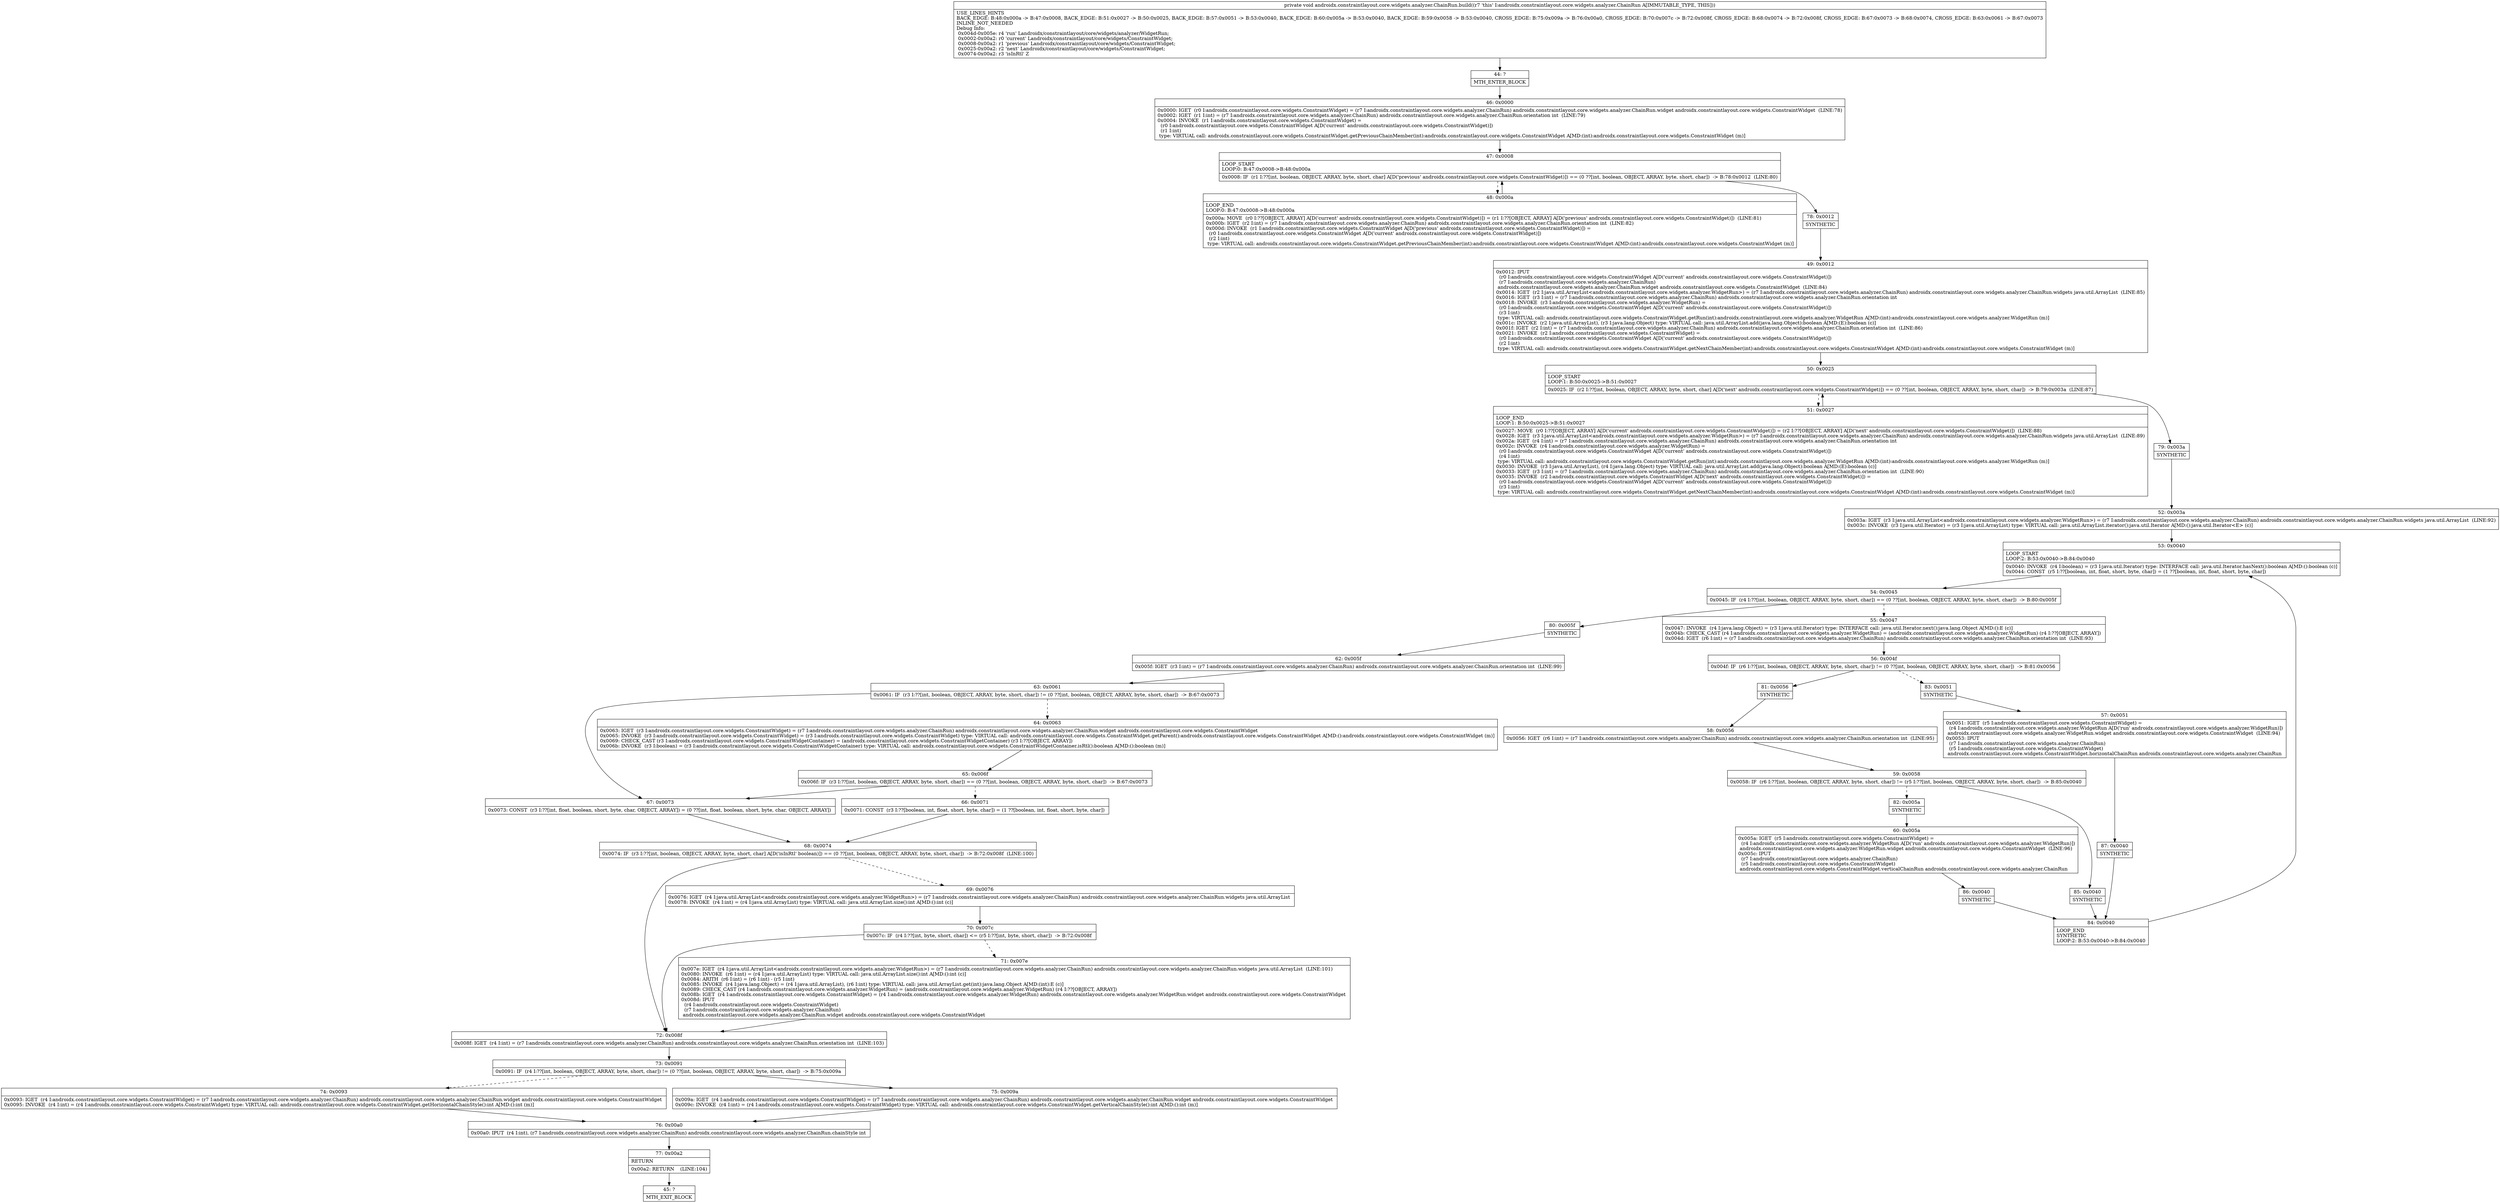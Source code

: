 digraph "CFG forandroidx.constraintlayout.core.widgets.analyzer.ChainRun.build()V" {
Node_44 [shape=record,label="{44\:\ ?|MTH_ENTER_BLOCK\l}"];
Node_46 [shape=record,label="{46\:\ 0x0000|0x0000: IGET  (r0 I:androidx.constraintlayout.core.widgets.ConstraintWidget) = (r7 I:androidx.constraintlayout.core.widgets.analyzer.ChainRun) androidx.constraintlayout.core.widgets.analyzer.ChainRun.widget androidx.constraintlayout.core.widgets.ConstraintWidget  (LINE:78)\l0x0002: IGET  (r1 I:int) = (r7 I:androidx.constraintlayout.core.widgets.analyzer.ChainRun) androidx.constraintlayout.core.widgets.analyzer.ChainRun.orientation int  (LINE:79)\l0x0004: INVOKE  (r1 I:androidx.constraintlayout.core.widgets.ConstraintWidget) = \l  (r0 I:androidx.constraintlayout.core.widgets.ConstraintWidget A[D('current' androidx.constraintlayout.core.widgets.ConstraintWidget)])\l  (r1 I:int)\l type: VIRTUAL call: androidx.constraintlayout.core.widgets.ConstraintWidget.getPreviousChainMember(int):androidx.constraintlayout.core.widgets.ConstraintWidget A[MD:(int):androidx.constraintlayout.core.widgets.ConstraintWidget (m)]\l}"];
Node_47 [shape=record,label="{47\:\ 0x0008|LOOP_START\lLOOP:0: B:47:0x0008\-\>B:48:0x000a\l|0x0008: IF  (r1 I:??[int, boolean, OBJECT, ARRAY, byte, short, char] A[D('previous' androidx.constraintlayout.core.widgets.ConstraintWidget)]) == (0 ??[int, boolean, OBJECT, ARRAY, byte, short, char])  \-\> B:78:0x0012  (LINE:80)\l}"];
Node_48 [shape=record,label="{48\:\ 0x000a|LOOP_END\lLOOP:0: B:47:0x0008\-\>B:48:0x000a\l|0x000a: MOVE  (r0 I:??[OBJECT, ARRAY] A[D('current' androidx.constraintlayout.core.widgets.ConstraintWidget)]) = (r1 I:??[OBJECT, ARRAY] A[D('previous' androidx.constraintlayout.core.widgets.ConstraintWidget)])  (LINE:81)\l0x000b: IGET  (r2 I:int) = (r7 I:androidx.constraintlayout.core.widgets.analyzer.ChainRun) androidx.constraintlayout.core.widgets.analyzer.ChainRun.orientation int  (LINE:82)\l0x000d: INVOKE  (r1 I:androidx.constraintlayout.core.widgets.ConstraintWidget A[D('previous' androidx.constraintlayout.core.widgets.ConstraintWidget)]) = \l  (r0 I:androidx.constraintlayout.core.widgets.ConstraintWidget A[D('current' androidx.constraintlayout.core.widgets.ConstraintWidget)])\l  (r2 I:int)\l type: VIRTUAL call: androidx.constraintlayout.core.widgets.ConstraintWidget.getPreviousChainMember(int):androidx.constraintlayout.core.widgets.ConstraintWidget A[MD:(int):androidx.constraintlayout.core.widgets.ConstraintWidget (m)]\l}"];
Node_78 [shape=record,label="{78\:\ 0x0012|SYNTHETIC\l}"];
Node_49 [shape=record,label="{49\:\ 0x0012|0x0012: IPUT  \l  (r0 I:androidx.constraintlayout.core.widgets.ConstraintWidget A[D('current' androidx.constraintlayout.core.widgets.ConstraintWidget)])\l  (r7 I:androidx.constraintlayout.core.widgets.analyzer.ChainRun)\l androidx.constraintlayout.core.widgets.analyzer.ChainRun.widget androidx.constraintlayout.core.widgets.ConstraintWidget  (LINE:84)\l0x0014: IGET  (r2 I:java.util.ArrayList\<androidx.constraintlayout.core.widgets.analyzer.WidgetRun\>) = (r7 I:androidx.constraintlayout.core.widgets.analyzer.ChainRun) androidx.constraintlayout.core.widgets.analyzer.ChainRun.widgets java.util.ArrayList  (LINE:85)\l0x0016: IGET  (r3 I:int) = (r7 I:androidx.constraintlayout.core.widgets.analyzer.ChainRun) androidx.constraintlayout.core.widgets.analyzer.ChainRun.orientation int \l0x0018: INVOKE  (r3 I:androidx.constraintlayout.core.widgets.analyzer.WidgetRun) = \l  (r0 I:androidx.constraintlayout.core.widgets.ConstraintWidget A[D('current' androidx.constraintlayout.core.widgets.ConstraintWidget)])\l  (r3 I:int)\l type: VIRTUAL call: androidx.constraintlayout.core.widgets.ConstraintWidget.getRun(int):androidx.constraintlayout.core.widgets.analyzer.WidgetRun A[MD:(int):androidx.constraintlayout.core.widgets.analyzer.WidgetRun (m)]\l0x001c: INVOKE  (r2 I:java.util.ArrayList), (r3 I:java.lang.Object) type: VIRTUAL call: java.util.ArrayList.add(java.lang.Object):boolean A[MD:(E):boolean (c)]\l0x001f: IGET  (r2 I:int) = (r7 I:androidx.constraintlayout.core.widgets.analyzer.ChainRun) androidx.constraintlayout.core.widgets.analyzer.ChainRun.orientation int  (LINE:86)\l0x0021: INVOKE  (r2 I:androidx.constraintlayout.core.widgets.ConstraintWidget) = \l  (r0 I:androidx.constraintlayout.core.widgets.ConstraintWidget A[D('current' androidx.constraintlayout.core.widgets.ConstraintWidget)])\l  (r2 I:int)\l type: VIRTUAL call: androidx.constraintlayout.core.widgets.ConstraintWidget.getNextChainMember(int):androidx.constraintlayout.core.widgets.ConstraintWidget A[MD:(int):androidx.constraintlayout.core.widgets.ConstraintWidget (m)]\l}"];
Node_50 [shape=record,label="{50\:\ 0x0025|LOOP_START\lLOOP:1: B:50:0x0025\-\>B:51:0x0027\l|0x0025: IF  (r2 I:??[int, boolean, OBJECT, ARRAY, byte, short, char] A[D('next' androidx.constraintlayout.core.widgets.ConstraintWidget)]) == (0 ??[int, boolean, OBJECT, ARRAY, byte, short, char])  \-\> B:79:0x003a  (LINE:87)\l}"];
Node_51 [shape=record,label="{51\:\ 0x0027|LOOP_END\lLOOP:1: B:50:0x0025\-\>B:51:0x0027\l|0x0027: MOVE  (r0 I:??[OBJECT, ARRAY] A[D('current' androidx.constraintlayout.core.widgets.ConstraintWidget)]) = (r2 I:??[OBJECT, ARRAY] A[D('next' androidx.constraintlayout.core.widgets.ConstraintWidget)])  (LINE:88)\l0x0028: IGET  (r3 I:java.util.ArrayList\<androidx.constraintlayout.core.widgets.analyzer.WidgetRun\>) = (r7 I:androidx.constraintlayout.core.widgets.analyzer.ChainRun) androidx.constraintlayout.core.widgets.analyzer.ChainRun.widgets java.util.ArrayList  (LINE:89)\l0x002a: IGET  (r4 I:int) = (r7 I:androidx.constraintlayout.core.widgets.analyzer.ChainRun) androidx.constraintlayout.core.widgets.analyzer.ChainRun.orientation int \l0x002c: INVOKE  (r4 I:androidx.constraintlayout.core.widgets.analyzer.WidgetRun) = \l  (r0 I:androidx.constraintlayout.core.widgets.ConstraintWidget A[D('current' androidx.constraintlayout.core.widgets.ConstraintWidget)])\l  (r4 I:int)\l type: VIRTUAL call: androidx.constraintlayout.core.widgets.ConstraintWidget.getRun(int):androidx.constraintlayout.core.widgets.analyzer.WidgetRun A[MD:(int):androidx.constraintlayout.core.widgets.analyzer.WidgetRun (m)]\l0x0030: INVOKE  (r3 I:java.util.ArrayList), (r4 I:java.lang.Object) type: VIRTUAL call: java.util.ArrayList.add(java.lang.Object):boolean A[MD:(E):boolean (c)]\l0x0033: IGET  (r3 I:int) = (r7 I:androidx.constraintlayout.core.widgets.analyzer.ChainRun) androidx.constraintlayout.core.widgets.analyzer.ChainRun.orientation int  (LINE:90)\l0x0035: INVOKE  (r2 I:androidx.constraintlayout.core.widgets.ConstraintWidget A[D('next' androidx.constraintlayout.core.widgets.ConstraintWidget)]) = \l  (r0 I:androidx.constraintlayout.core.widgets.ConstraintWidget A[D('current' androidx.constraintlayout.core.widgets.ConstraintWidget)])\l  (r3 I:int)\l type: VIRTUAL call: androidx.constraintlayout.core.widgets.ConstraintWidget.getNextChainMember(int):androidx.constraintlayout.core.widgets.ConstraintWidget A[MD:(int):androidx.constraintlayout.core.widgets.ConstraintWidget (m)]\l}"];
Node_79 [shape=record,label="{79\:\ 0x003a|SYNTHETIC\l}"];
Node_52 [shape=record,label="{52\:\ 0x003a|0x003a: IGET  (r3 I:java.util.ArrayList\<androidx.constraintlayout.core.widgets.analyzer.WidgetRun\>) = (r7 I:androidx.constraintlayout.core.widgets.analyzer.ChainRun) androidx.constraintlayout.core.widgets.analyzer.ChainRun.widgets java.util.ArrayList  (LINE:92)\l0x003c: INVOKE  (r3 I:java.util.Iterator) = (r3 I:java.util.ArrayList) type: VIRTUAL call: java.util.ArrayList.iterator():java.util.Iterator A[MD:():java.util.Iterator\<E\> (c)]\l}"];
Node_53 [shape=record,label="{53\:\ 0x0040|LOOP_START\lLOOP:2: B:53:0x0040\-\>B:84:0x0040\l|0x0040: INVOKE  (r4 I:boolean) = (r3 I:java.util.Iterator) type: INTERFACE call: java.util.Iterator.hasNext():boolean A[MD:():boolean (c)]\l0x0044: CONST  (r5 I:??[boolean, int, float, short, byte, char]) = (1 ??[boolean, int, float, short, byte, char]) \l}"];
Node_54 [shape=record,label="{54\:\ 0x0045|0x0045: IF  (r4 I:??[int, boolean, OBJECT, ARRAY, byte, short, char]) == (0 ??[int, boolean, OBJECT, ARRAY, byte, short, char])  \-\> B:80:0x005f \l}"];
Node_55 [shape=record,label="{55\:\ 0x0047|0x0047: INVOKE  (r4 I:java.lang.Object) = (r3 I:java.util.Iterator) type: INTERFACE call: java.util.Iterator.next():java.lang.Object A[MD:():E (c)]\l0x004b: CHECK_CAST (r4 I:androidx.constraintlayout.core.widgets.analyzer.WidgetRun) = (androidx.constraintlayout.core.widgets.analyzer.WidgetRun) (r4 I:??[OBJECT, ARRAY]) \l0x004d: IGET  (r6 I:int) = (r7 I:androidx.constraintlayout.core.widgets.analyzer.ChainRun) androidx.constraintlayout.core.widgets.analyzer.ChainRun.orientation int  (LINE:93)\l}"];
Node_56 [shape=record,label="{56\:\ 0x004f|0x004f: IF  (r6 I:??[int, boolean, OBJECT, ARRAY, byte, short, char]) != (0 ??[int, boolean, OBJECT, ARRAY, byte, short, char])  \-\> B:81:0x0056 \l}"];
Node_81 [shape=record,label="{81\:\ 0x0056|SYNTHETIC\l}"];
Node_58 [shape=record,label="{58\:\ 0x0056|0x0056: IGET  (r6 I:int) = (r7 I:androidx.constraintlayout.core.widgets.analyzer.ChainRun) androidx.constraintlayout.core.widgets.analyzer.ChainRun.orientation int  (LINE:95)\l}"];
Node_59 [shape=record,label="{59\:\ 0x0058|0x0058: IF  (r6 I:??[int, boolean, OBJECT, ARRAY, byte, short, char]) != (r5 I:??[int, boolean, OBJECT, ARRAY, byte, short, char])  \-\> B:85:0x0040 \l}"];
Node_82 [shape=record,label="{82\:\ 0x005a|SYNTHETIC\l}"];
Node_60 [shape=record,label="{60\:\ 0x005a|0x005a: IGET  (r5 I:androidx.constraintlayout.core.widgets.ConstraintWidget) = \l  (r4 I:androidx.constraintlayout.core.widgets.analyzer.WidgetRun A[D('run' androidx.constraintlayout.core.widgets.analyzer.WidgetRun)])\l androidx.constraintlayout.core.widgets.analyzer.WidgetRun.widget androidx.constraintlayout.core.widgets.ConstraintWidget  (LINE:96)\l0x005c: IPUT  \l  (r7 I:androidx.constraintlayout.core.widgets.analyzer.ChainRun)\l  (r5 I:androidx.constraintlayout.core.widgets.ConstraintWidget)\l androidx.constraintlayout.core.widgets.ConstraintWidget.verticalChainRun androidx.constraintlayout.core.widgets.analyzer.ChainRun \l}"];
Node_86 [shape=record,label="{86\:\ 0x0040|SYNTHETIC\l}"];
Node_84 [shape=record,label="{84\:\ 0x0040|LOOP_END\lSYNTHETIC\lLOOP:2: B:53:0x0040\-\>B:84:0x0040\l}"];
Node_85 [shape=record,label="{85\:\ 0x0040|SYNTHETIC\l}"];
Node_83 [shape=record,label="{83\:\ 0x0051|SYNTHETIC\l}"];
Node_57 [shape=record,label="{57\:\ 0x0051|0x0051: IGET  (r5 I:androidx.constraintlayout.core.widgets.ConstraintWidget) = \l  (r4 I:androidx.constraintlayout.core.widgets.analyzer.WidgetRun A[D('run' androidx.constraintlayout.core.widgets.analyzer.WidgetRun)])\l androidx.constraintlayout.core.widgets.analyzer.WidgetRun.widget androidx.constraintlayout.core.widgets.ConstraintWidget  (LINE:94)\l0x0053: IPUT  \l  (r7 I:androidx.constraintlayout.core.widgets.analyzer.ChainRun)\l  (r5 I:androidx.constraintlayout.core.widgets.ConstraintWidget)\l androidx.constraintlayout.core.widgets.ConstraintWidget.horizontalChainRun androidx.constraintlayout.core.widgets.analyzer.ChainRun \l}"];
Node_87 [shape=record,label="{87\:\ 0x0040|SYNTHETIC\l}"];
Node_80 [shape=record,label="{80\:\ 0x005f|SYNTHETIC\l}"];
Node_62 [shape=record,label="{62\:\ 0x005f|0x005f: IGET  (r3 I:int) = (r7 I:androidx.constraintlayout.core.widgets.analyzer.ChainRun) androidx.constraintlayout.core.widgets.analyzer.ChainRun.orientation int  (LINE:99)\l}"];
Node_63 [shape=record,label="{63\:\ 0x0061|0x0061: IF  (r3 I:??[int, boolean, OBJECT, ARRAY, byte, short, char]) != (0 ??[int, boolean, OBJECT, ARRAY, byte, short, char])  \-\> B:67:0x0073 \l}"];
Node_64 [shape=record,label="{64\:\ 0x0063|0x0063: IGET  (r3 I:androidx.constraintlayout.core.widgets.ConstraintWidget) = (r7 I:androidx.constraintlayout.core.widgets.analyzer.ChainRun) androidx.constraintlayout.core.widgets.analyzer.ChainRun.widget androidx.constraintlayout.core.widgets.ConstraintWidget \l0x0065: INVOKE  (r3 I:androidx.constraintlayout.core.widgets.ConstraintWidget) = (r3 I:androidx.constraintlayout.core.widgets.ConstraintWidget) type: VIRTUAL call: androidx.constraintlayout.core.widgets.ConstraintWidget.getParent():androidx.constraintlayout.core.widgets.ConstraintWidget A[MD:():androidx.constraintlayout.core.widgets.ConstraintWidget (m)]\l0x0069: CHECK_CAST (r3 I:androidx.constraintlayout.core.widgets.ConstraintWidgetContainer) = (androidx.constraintlayout.core.widgets.ConstraintWidgetContainer) (r3 I:??[OBJECT, ARRAY]) \l0x006b: INVOKE  (r3 I:boolean) = (r3 I:androidx.constraintlayout.core.widgets.ConstraintWidgetContainer) type: VIRTUAL call: androidx.constraintlayout.core.widgets.ConstraintWidgetContainer.isRtl():boolean A[MD:():boolean (m)]\l}"];
Node_65 [shape=record,label="{65\:\ 0x006f|0x006f: IF  (r3 I:??[int, boolean, OBJECT, ARRAY, byte, short, char]) == (0 ??[int, boolean, OBJECT, ARRAY, byte, short, char])  \-\> B:67:0x0073 \l}"];
Node_66 [shape=record,label="{66\:\ 0x0071|0x0071: CONST  (r3 I:??[boolean, int, float, short, byte, char]) = (1 ??[boolean, int, float, short, byte, char]) \l}"];
Node_68 [shape=record,label="{68\:\ 0x0074|0x0074: IF  (r3 I:??[int, boolean, OBJECT, ARRAY, byte, short, char] A[D('isInRtl' boolean)]) == (0 ??[int, boolean, OBJECT, ARRAY, byte, short, char])  \-\> B:72:0x008f  (LINE:100)\l}"];
Node_69 [shape=record,label="{69\:\ 0x0076|0x0076: IGET  (r4 I:java.util.ArrayList\<androidx.constraintlayout.core.widgets.analyzer.WidgetRun\>) = (r7 I:androidx.constraintlayout.core.widgets.analyzer.ChainRun) androidx.constraintlayout.core.widgets.analyzer.ChainRun.widgets java.util.ArrayList \l0x0078: INVOKE  (r4 I:int) = (r4 I:java.util.ArrayList) type: VIRTUAL call: java.util.ArrayList.size():int A[MD:():int (c)]\l}"];
Node_70 [shape=record,label="{70\:\ 0x007c|0x007c: IF  (r4 I:??[int, byte, short, char]) \<= (r5 I:??[int, byte, short, char])  \-\> B:72:0x008f \l}"];
Node_71 [shape=record,label="{71\:\ 0x007e|0x007e: IGET  (r4 I:java.util.ArrayList\<androidx.constraintlayout.core.widgets.analyzer.WidgetRun\>) = (r7 I:androidx.constraintlayout.core.widgets.analyzer.ChainRun) androidx.constraintlayout.core.widgets.analyzer.ChainRun.widgets java.util.ArrayList  (LINE:101)\l0x0080: INVOKE  (r6 I:int) = (r4 I:java.util.ArrayList) type: VIRTUAL call: java.util.ArrayList.size():int A[MD:():int (c)]\l0x0084: ARITH  (r6 I:int) = (r6 I:int) \- (r5 I:int) \l0x0085: INVOKE  (r4 I:java.lang.Object) = (r4 I:java.util.ArrayList), (r6 I:int) type: VIRTUAL call: java.util.ArrayList.get(int):java.lang.Object A[MD:(int):E (c)]\l0x0089: CHECK_CAST (r4 I:androidx.constraintlayout.core.widgets.analyzer.WidgetRun) = (androidx.constraintlayout.core.widgets.analyzer.WidgetRun) (r4 I:??[OBJECT, ARRAY]) \l0x008b: IGET  (r4 I:androidx.constraintlayout.core.widgets.ConstraintWidget) = (r4 I:androidx.constraintlayout.core.widgets.analyzer.WidgetRun) androidx.constraintlayout.core.widgets.analyzer.WidgetRun.widget androidx.constraintlayout.core.widgets.ConstraintWidget \l0x008d: IPUT  \l  (r4 I:androidx.constraintlayout.core.widgets.ConstraintWidget)\l  (r7 I:androidx.constraintlayout.core.widgets.analyzer.ChainRun)\l androidx.constraintlayout.core.widgets.analyzer.ChainRun.widget androidx.constraintlayout.core.widgets.ConstraintWidget \l}"];
Node_72 [shape=record,label="{72\:\ 0x008f|0x008f: IGET  (r4 I:int) = (r7 I:androidx.constraintlayout.core.widgets.analyzer.ChainRun) androidx.constraintlayout.core.widgets.analyzer.ChainRun.orientation int  (LINE:103)\l}"];
Node_73 [shape=record,label="{73\:\ 0x0091|0x0091: IF  (r4 I:??[int, boolean, OBJECT, ARRAY, byte, short, char]) != (0 ??[int, boolean, OBJECT, ARRAY, byte, short, char])  \-\> B:75:0x009a \l}"];
Node_74 [shape=record,label="{74\:\ 0x0093|0x0093: IGET  (r4 I:androidx.constraintlayout.core.widgets.ConstraintWidget) = (r7 I:androidx.constraintlayout.core.widgets.analyzer.ChainRun) androidx.constraintlayout.core.widgets.analyzer.ChainRun.widget androidx.constraintlayout.core.widgets.ConstraintWidget \l0x0095: INVOKE  (r4 I:int) = (r4 I:androidx.constraintlayout.core.widgets.ConstraintWidget) type: VIRTUAL call: androidx.constraintlayout.core.widgets.ConstraintWidget.getHorizontalChainStyle():int A[MD:():int (m)]\l}"];
Node_76 [shape=record,label="{76\:\ 0x00a0|0x00a0: IPUT  (r4 I:int), (r7 I:androidx.constraintlayout.core.widgets.analyzer.ChainRun) androidx.constraintlayout.core.widgets.analyzer.ChainRun.chainStyle int \l}"];
Node_77 [shape=record,label="{77\:\ 0x00a2|RETURN\l|0x00a2: RETURN    (LINE:104)\l}"];
Node_45 [shape=record,label="{45\:\ ?|MTH_EXIT_BLOCK\l}"];
Node_75 [shape=record,label="{75\:\ 0x009a|0x009a: IGET  (r4 I:androidx.constraintlayout.core.widgets.ConstraintWidget) = (r7 I:androidx.constraintlayout.core.widgets.analyzer.ChainRun) androidx.constraintlayout.core.widgets.analyzer.ChainRun.widget androidx.constraintlayout.core.widgets.ConstraintWidget \l0x009c: INVOKE  (r4 I:int) = (r4 I:androidx.constraintlayout.core.widgets.ConstraintWidget) type: VIRTUAL call: androidx.constraintlayout.core.widgets.ConstraintWidget.getVerticalChainStyle():int A[MD:():int (m)]\l}"];
Node_67 [shape=record,label="{67\:\ 0x0073|0x0073: CONST  (r3 I:??[int, float, boolean, short, byte, char, OBJECT, ARRAY]) = (0 ??[int, float, boolean, short, byte, char, OBJECT, ARRAY]) \l}"];
MethodNode[shape=record,label="{private void androidx.constraintlayout.core.widgets.analyzer.ChainRun.build((r7 'this' I:androidx.constraintlayout.core.widgets.analyzer.ChainRun A[IMMUTABLE_TYPE, THIS]))  | USE_LINES_HINTS\lBACK_EDGE: B:48:0x000a \-\> B:47:0x0008, BACK_EDGE: B:51:0x0027 \-\> B:50:0x0025, BACK_EDGE: B:57:0x0051 \-\> B:53:0x0040, BACK_EDGE: B:60:0x005a \-\> B:53:0x0040, BACK_EDGE: B:59:0x0058 \-\> B:53:0x0040, CROSS_EDGE: B:75:0x009a \-\> B:76:0x00a0, CROSS_EDGE: B:70:0x007c \-\> B:72:0x008f, CROSS_EDGE: B:68:0x0074 \-\> B:72:0x008f, CROSS_EDGE: B:67:0x0073 \-\> B:68:0x0074, CROSS_EDGE: B:63:0x0061 \-\> B:67:0x0073\lINLINE_NOT_NEEDED\lDebug Info:\l  0x004d\-0x005e: r4 'run' Landroidx\/constraintlayout\/core\/widgets\/analyzer\/WidgetRun;\l  0x0002\-0x00a2: r0 'current' Landroidx\/constraintlayout\/core\/widgets\/ConstraintWidget;\l  0x0008\-0x00a2: r1 'previous' Landroidx\/constraintlayout\/core\/widgets\/ConstraintWidget;\l  0x0025\-0x00a2: r2 'next' Landroidx\/constraintlayout\/core\/widgets\/ConstraintWidget;\l  0x0074\-0x00a2: r3 'isInRtl' Z\l}"];
MethodNode -> Node_44;Node_44 -> Node_46;
Node_46 -> Node_47;
Node_47 -> Node_48[style=dashed];
Node_47 -> Node_78;
Node_48 -> Node_47;
Node_78 -> Node_49;
Node_49 -> Node_50;
Node_50 -> Node_51[style=dashed];
Node_50 -> Node_79;
Node_51 -> Node_50;
Node_79 -> Node_52;
Node_52 -> Node_53;
Node_53 -> Node_54;
Node_54 -> Node_55[style=dashed];
Node_54 -> Node_80;
Node_55 -> Node_56;
Node_56 -> Node_81;
Node_56 -> Node_83[style=dashed];
Node_81 -> Node_58;
Node_58 -> Node_59;
Node_59 -> Node_82[style=dashed];
Node_59 -> Node_85;
Node_82 -> Node_60;
Node_60 -> Node_86;
Node_86 -> Node_84;
Node_84 -> Node_53;
Node_85 -> Node_84;
Node_83 -> Node_57;
Node_57 -> Node_87;
Node_87 -> Node_84;
Node_80 -> Node_62;
Node_62 -> Node_63;
Node_63 -> Node_64[style=dashed];
Node_63 -> Node_67;
Node_64 -> Node_65;
Node_65 -> Node_66[style=dashed];
Node_65 -> Node_67;
Node_66 -> Node_68;
Node_68 -> Node_69[style=dashed];
Node_68 -> Node_72;
Node_69 -> Node_70;
Node_70 -> Node_71[style=dashed];
Node_70 -> Node_72;
Node_71 -> Node_72;
Node_72 -> Node_73;
Node_73 -> Node_74[style=dashed];
Node_73 -> Node_75;
Node_74 -> Node_76;
Node_76 -> Node_77;
Node_77 -> Node_45;
Node_75 -> Node_76;
Node_67 -> Node_68;
}

